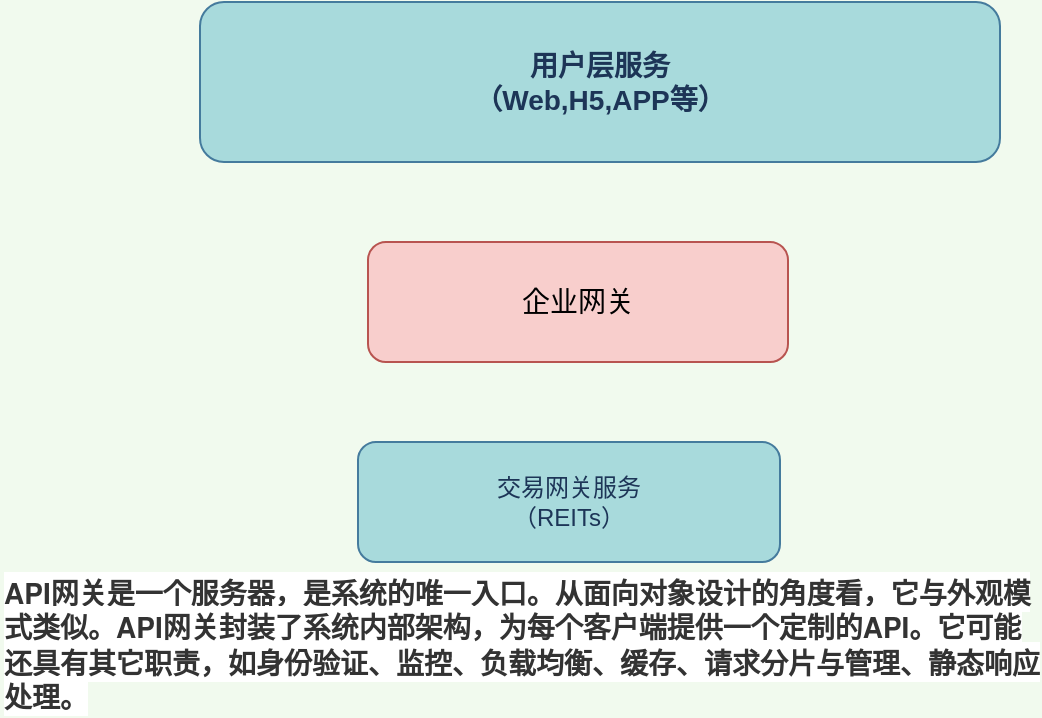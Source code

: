 <mxfile version="13.5.3" type="github">
  <diagram id="YtGcmlx5MdhKh6ri9F74" name="第 1 页">
    <mxGraphModel dx="1038" dy="588" grid="1" gridSize="10" guides="1" tooltips="1" connect="1" arrows="1" fold="1" page="1" pageScale="1" pageWidth="827" pageHeight="1169" background="#F1FAEE" math="0" shadow="0">
      <root>
        <mxCell id="0" />
        <mxCell id="1" parent="0" />
        <mxCell id="OGBte0PvkTn54QuSE-R2-2" value="&lt;font style=&quot;font-size: 14px&quot;&gt;&lt;b&gt;用户层服务&lt;br&gt;（Web,H5,APP等）&lt;/b&gt;&lt;/font&gt;" style="rounded=1;whiteSpace=wrap;html=1;sketch=0;strokeColor=#457B9D;fillColor=#A8DADC;fontColor=#1D3557;" vertex="1" parent="1">
          <mxGeometry x="120" y="40" width="400" height="80" as="geometry" />
        </mxCell>
        <mxCell id="OGBte0PvkTn54QuSE-R2-3" value="&lt;font style=&quot;font-size: 14px&quot;&gt;企业网关&lt;/font&gt;" style="rounded=1;whiteSpace=wrap;html=1;sketch=0;strokeColor=#b85450;fillColor=#f8cecc;" vertex="1" parent="1">
          <mxGeometry x="204" y="160" width="210" height="60" as="geometry" />
        </mxCell>
        <mxCell id="OGBte0PvkTn54QuSE-R2-4" value="交易网关服务&lt;br&gt;（REITs）" style="rounded=1;whiteSpace=wrap;html=1;sketch=0;strokeColor=#457B9D;fillColor=#A8DADC;fontColor=#1D3557;" vertex="1" parent="1">
          <mxGeometry x="199" y="260" width="211" height="60" as="geometry" />
        </mxCell>
        <mxCell id="OGBte0PvkTn54QuSE-R2-5" value="&lt;span style=&quot;color: rgb(51 , 51 , 51) ; font-family: &amp;#34;helvetica neue&amp;#34; , &amp;#34;helvetica&amp;#34; , &amp;#34;verdana&amp;#34; , &amp;#34;arial&amp;#34; , sans-serif ; font-size: 14px ; font-style: normal ; letter-spacing: normal ; text-align: left ; text-indent: 0px ; text-transform: none ; word-spacing: 0px ; background-color: rgb(255 , 255 , 255) ; display: inline ; float: none&quot;&gt;&lt;b&gt;API网关是一个服务器，是系统的唯一入口。从面向对象设计的角度看，它与外观模式类似。API网关封装了系统内部架构，为每个客户端提供一个定制的API。它可能还具有其它职责，如身份验证、监控、负载均衡、缓存、请求分片与管理、静态响应处理。&lt;/b&gt;&lt;/span&gt;" style="text;whiteSpace=wrap;html=1;fontColor=#1D3557;" vertex="1" parent="1">
          <mxGeometry x="20" y="320" width="520" height="70" as="geometry" />
        </mxCell>
      </root>
    </mxGraphModel>
  </diagram>
</mxfile>
